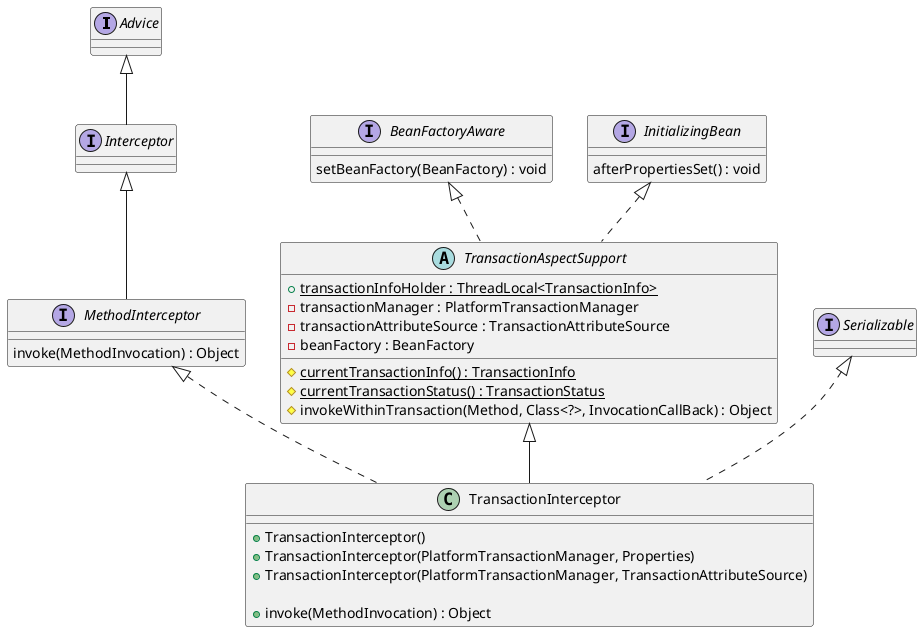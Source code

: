@startuml

interface Advice {
}
interface Interceptor extends Advice {
}
interface MethodInterceptor extends Interceptor {
    invoke(MethodInvocation) : Object
}

interface BeanFactoryAware {
    setBeanFactory(BeanFactory) : void
}

interface InitializingBean {
    afterPropertiesSet() : void
}

abstract class TransactionAspectSupport implements BeanFactoryAware, InitializingBean {
    + {static} transactionInfoHolder : ThreadLocal<TransactionInfo>
    # {static} currentTransactionInfo() : TransactionInfo
    # {static} currentTransactionStatus() : TransactionStatus
    - transactionManager : PlatformTransactionManager
    - transactionAttributeSource : TransactionAttributeSource
    - beanFactory : BeanFactory

    # invokeWithinTransaction(Method, Class<?>, InvocationCallBack) : Object
}

class TransactionInterceptor extends TransactionAspectSupport implements MethodInterceptor, Serializable {
    + TransactionInterceptor()
    + TransactionInterceptor(PlatformTransactionManager, Properties)
    + TransactionInterceptor(PlatformTransactionManager, TransactionAttributeSource)

    + invoke(MethodInvocation) : Object
}

@enduml